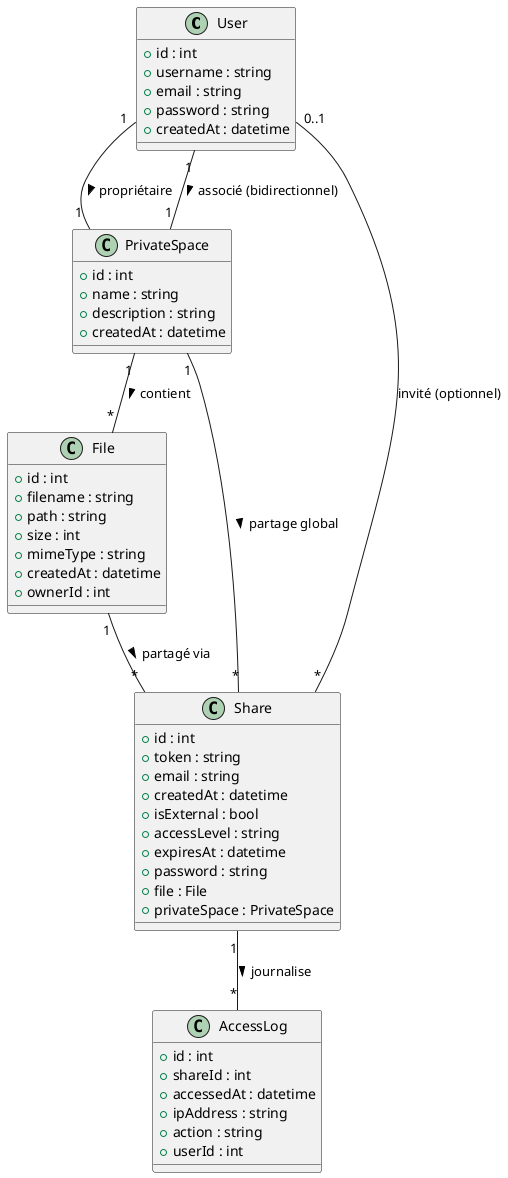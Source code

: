 @startuml HomeCloud

' Diagramme de classes principal pour Home Cloud (particuliers, partage)

class User {
  +id : int
  +username : string
  +email : string
  +password : string
  +createdAt : datetime
}

class PrivateSpace {
  +id : int
  +name : string
  +description : string
  +createdAt : datetime
}

class File {
  +id : int
  +filename : string
  +path : string
  +size : int
  +mimeType : string
  +createdAt : datetime
  +ownerId : int
}

class Share {
  +id : int
  +token : string
  +email : string
  +createdAt : datetime
  +isExternal : bool
  +accessLevel : string
  +expiresAt : datetime
  +password : string
  +file : File
  +privateSpace : PrivateSpace
}

class AccessLog {
  +id : int
  +shareId : int
  +accessedAt : datetime
  +ipAddress : string
  +action : string
  +userId : int
}

' Suppression de Database (l'isolation se fait par base, pas par entité métier)

User "1" -- "1" PrivateSpace : propriétaire >
PrivateSpace "1" -- "1" User : < associé (bidirectionnel)
PrivateSpace "1" -- "*" File : contient >
File "1" -- "*" Share : partagé via >
PrivateSpace "1" -- "*" Share : partage global >
Share "*" -- "0..1" User : invité (optionnel)
Share "1" -- "*" AccessLog : journalise >

' NOTE: Chaque PrivateSpace est associé à un sous-domaine dédié (multi-tenant applicatif)
' L'isolation des données est assurée par la détection du sous-domaine côté Symfony
' Un User possède un PrivateSpace, chaque PrivateSpace correspond à un sous-domaine

@enduml
